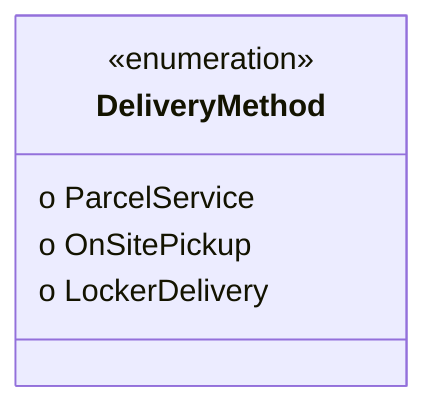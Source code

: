 classDiagram
  class DeliveryMethod {
<<enumeration>>
  o ParcelService
  o OnSitePickup
  o LockerDelivery
 }